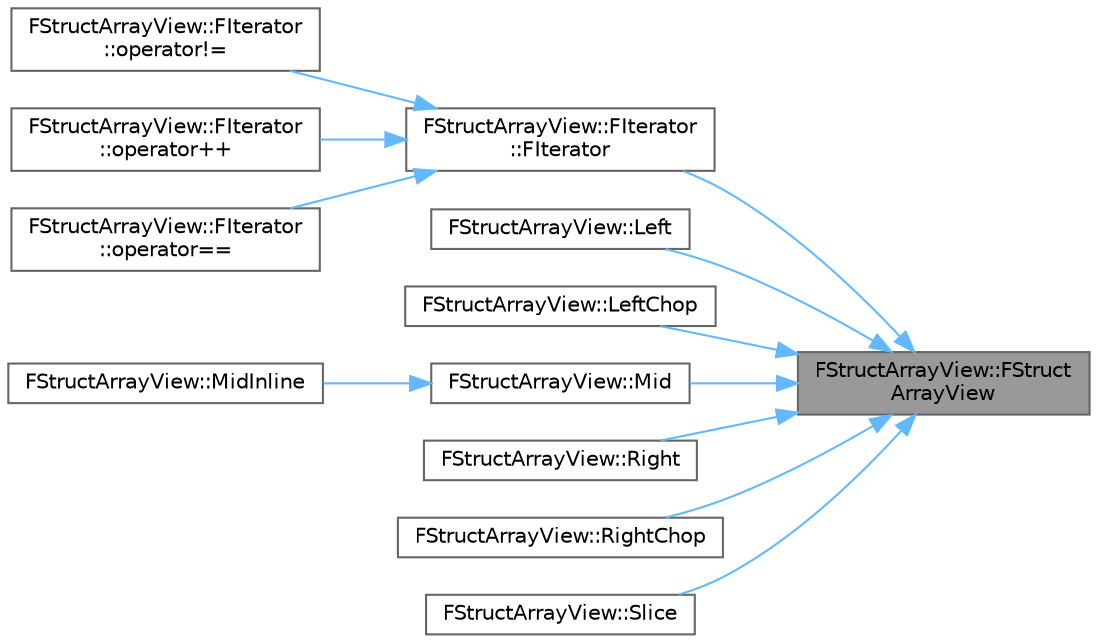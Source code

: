 digraph "FStructArrayView::FStructArrayView"
{
 // INTERACTIVE_SVG=YES
 // LATEX_PDF_SIZE
  bgcolor="transparent";
  edge [fontname=Helvetica,fontsize=10,labelfontname=Helvetica,labelfontsize=10];
  node [fontname=Helvetica,fontsize=10,shape=box,height=0.2,width=0.4];
  rankdir="RL";
  Node1 [id="Node000001",label="FStructArrayView::FStruct\lArrayView",height=0.2,width=0.4,color="gray40", fillcolor="grey60", style="filled", fontcolor="black",tooltip=" "];
  Node1 -> Node2 [id="edge1_Node000001_Node000002",dir="back",color="steelblue1",style="solid",tooltip=" "];
  Node2 [id="Node000002",label="FStructArrayView::FIterator\l::FIterator",height=0.2,width=0.4,color="grey40", fillcolor="white", style="filled",URL="$d5/da9/structFStructArrayView_1_1FIterator.html#a3fc2d5b693f979145b8d161148dbc0f4",tooltip=" "];
  Node2 -> Node3 [id="edge2_Node000002_Node000003",dir="back",color="steelblue1",style="solid",tooltip=" "];
  Node3 [id="Node000003",label="FStructArrayView::FIterator\l::operator!=",height=0.2,width=0.4,color="grey40", fillcolor="white", style="filled",URL="$d5/da9/structFStructArrayView_1_1FIterator.html#a2ee7d3997021318fe314d08f9abc3e43",tooltip=" "];
  Node2 -> Node4 [id="edge3_Node000002_Node000004",dir="back",color="steelblue1",style="solid",tooltip=" "];
  Node4 [id="Node000004",label="FStructArrayView::FIterator\l::operator++",height=0.2,width=0.4,color="grey40", fillcolor="white", style="filled",URL="$d5/da9/structFStructArrayView_1_1FIterator.html#a2f5b055fbb15ddd65831c3b1cd48668f",tooltip=" "];
  Node2 -> Node5 [id="edge4_Node000002_Node000005",dir="back",color="steelblue1",style="solid",tooltip=" "];
  Node5 [id="Node000005",label="FStructArrayView::FIterator\l::operator==",height=0.2,width=0.4,color="grey40", fillcolor="white", style="filled",URL="$d5/da9/structFStructArrayView_1_1FIterator.html#ad2e464a030616a89fb49dedd7975e47b",tooltip=" "];
  Node1 -> Node6 [id="edge5_Node000001_Node000006",dir="back",color="steelblue1",style="solid",tooltip=" "];
  Node6 [id="Node000006",label="FStructArrayView::Left",height=0.2,width=0.4,color="grey40", fillcolor="white", style="filled",URL="$d8/dda/structFStructArrayView.html#a1a3f70e33d1aad40b6b4f7e4963fac6b",tooltip="Returns the left-most part of the view by taking the given number of elements from the left."];
  Node1 -> Node7 [id="edge6_Node000001_Node000007",dir="back",color="steelblue1",style="solid",tooltip=" "];
  Node7 [id="Node000007",label="FStructArrayView::LeftChop",height=0.2,width=0.4,color="grey40", fillcolor="white", style="filled",URL="$d8/dda/structFStructArrayView.html#a8b40389b824ca337488b77119dca1ad2",tooltip="Returns the left-most part of the view by chopping the given number of elements from the right."];
  Node1 -> Node8 [id="edge7_Node000001_Node000008",dir="back",color="steelblue1",style="solid",tooltip=" "];
  Node8 [id="Node000008",label="FStructArrayView::Mid",height=0.2,width=0.4,color="grey40", fillcolor="white", style="filled",URL="$d8/dda/structFStructArrayView.html#ac339c67d6e079f62559512bee15b0919",tooltip="Returns the middle part of the view by taking up to the given number of elements from the given posit..."];
  Node8 -> Node9 [id="edge8_Node000008_Node000009",dir="back",color="steelblue1",style="solid",tooltip=" "];
  Node9 [id="Node000009",label="FStructArrayView::MidInline",height=0.2,width=0.4,color="grey40", fillcolor="white", style="filled",URL="$d8/dda/structFStructArrayView.html#a5812438def8a5a43992721b08125e2a8",tooltip="Modifies the view to be the middle part by taking up to the given number of elements from the given p..."];
  Node1 -> Node10 [id="edge9_Node000001_Node000010",dir="back",color="steelblue1",style="solid",tooltip=" "];
  Node10 [id="Node000010",label="FStructArrayView::Right",height=0.2,width=0.4,color="grey40", fillcolor="white", style="filled",URL="$d8/dda/structFStructArrayView.html#a0ba2aca46cd6770876b24b22e41e7e57",tooltip="Returns the right-most part of the view by taking the given number of elements from the right."];
  Node1 -> Node11 [id="edge10_Node000001_Node000011",dir="back",color="steelblue1",style="solid",tooltip=" "];
  Node11 [id="Node000011",label="FStructArrayView::RightChop",height=0.2,width=0.4,color="grey40", fillcolor="white", style="filled",URL="$d8/dda/structFStructArrayView.html#afe41a1dd04b2f74c2bc3c2d6a07139bd",tooltip="Returns the right-most part of the view by chopping the given number of elements from the left."];
  Node1 -> Node12 [id="edge11_Node000001_Node000012",dir="back",color="steelblue1",style="solid",tooltip=" "];
  Node12 [id="Node000012",label="FStructArrayView::Slice",height=0.2,width=0.4,color="grey40", fillcolor="white", style="filled",URL="$d8/dda/structFStructArrayView.html#a9084606c727575acce39a6352903017e",tooltip="Returns a sliced view This is similar to Mid(), but with a narrow contract, i.e."];
}
